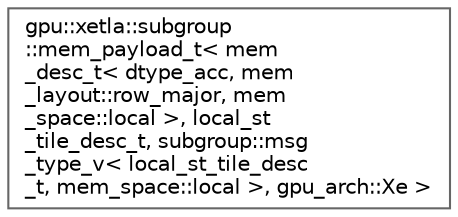 digraph "Graphical Class Hierarchy"
{
 // LATEX_PDF_SIZE
  bgcolor="transparent";
  edge [fontname=Helvetica,fontsize=10,labelfontname=Helvetica,labelfontsize=10];
  node [fontname=Helvetica,fontsize=10,shape=box,height=0.2,width=0.4];
  rankdir="LR";
  Node0 [id="Node000000",label="gpu::xetla::subgroup\l::mem_payload_t\< mem\l_desc_t\< dtype_acc, mem\l_layout::row_major, mem\l_space::local \>, local_st\l_tile_desc_t, subgroup::msg\l_type_v\< local_st_tile_desc\l_t, mem_space::local \>, gpu_arch::Xe \>",height=0.2,width=0.4,color="grey40", fillcolor="white", style="filled",URL="$structgpu_1_1xetla_1_1subgroup_1_1mem__payload__t.html",tooltip=" "];
}
